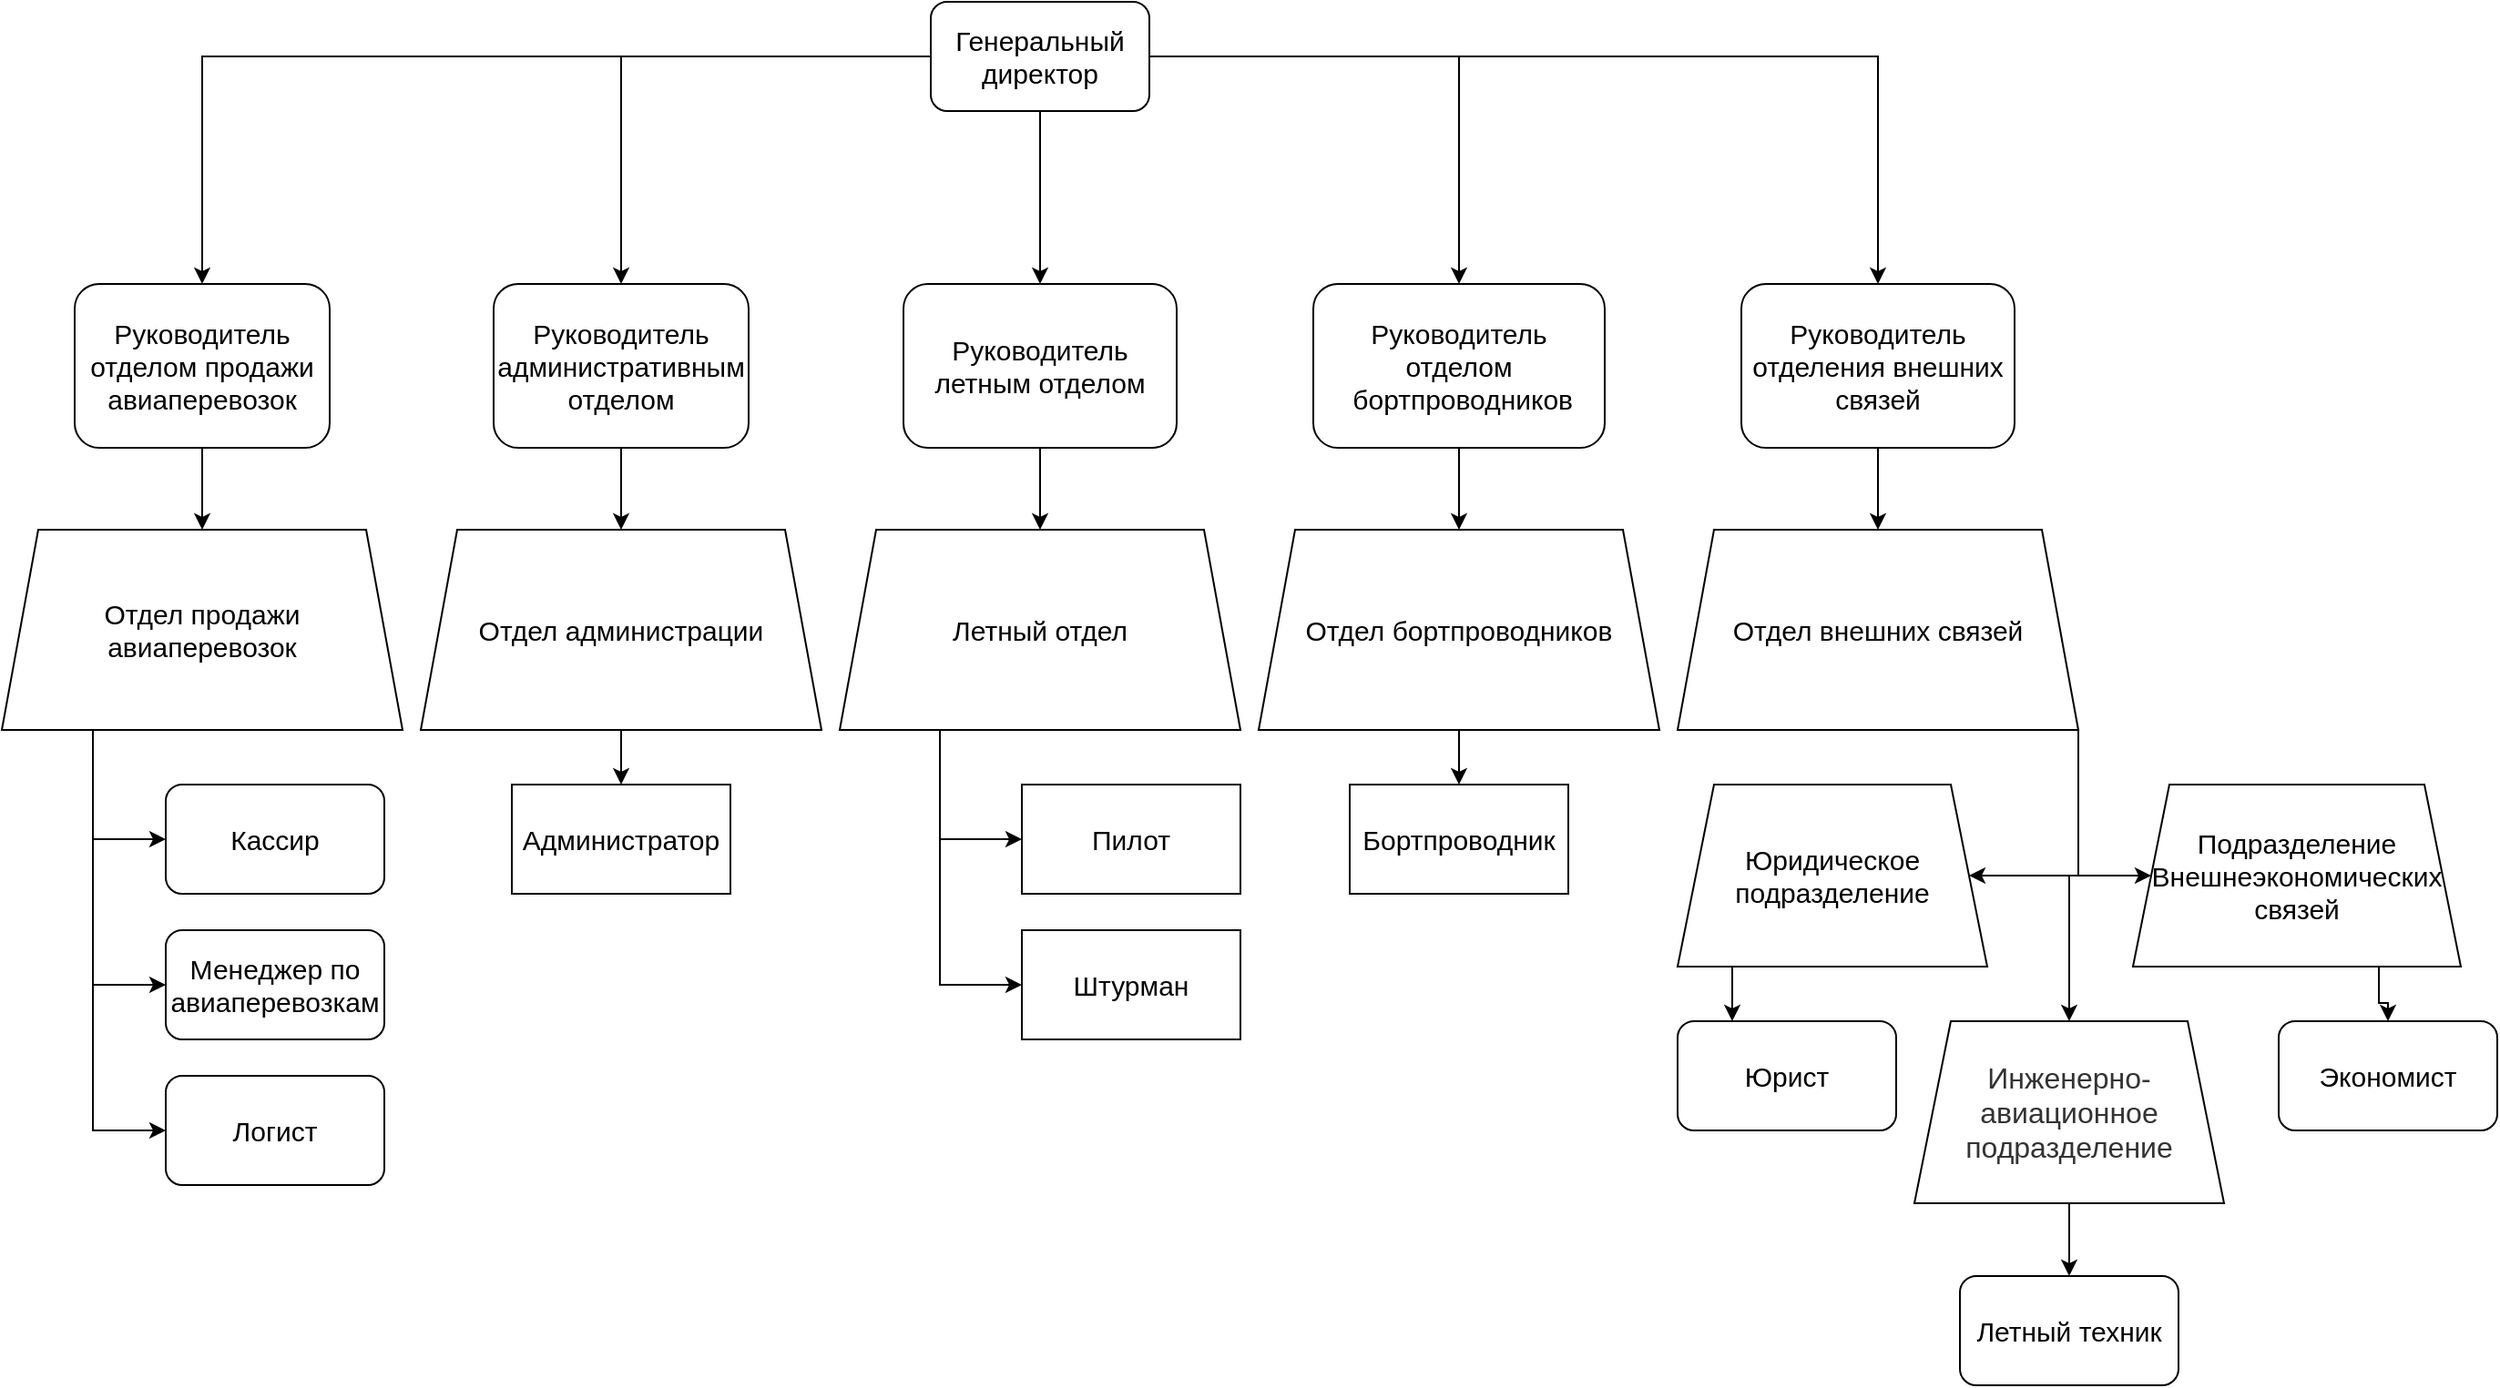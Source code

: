 <mxfile version="18.0.6" type="github">
  <diagram name="Page-1" id="97916047-d0de-89f5-080d-49f4d83e522f">
    <mxGraphModel dx="2062" dy="1149" grid="1" gridSize="10" guides="1" tooltips="1" connect="1" arrows="1" fold="1" page="1" pageScale="1.5" pageWidth="1169" pageHeight="827" background="none" math="0" shadow="0">
      <root>
        <mxCell id="0" />
        <mxCell id="1" parent="0" />
        <mxCell id="-T22v1vM4pec5ZSHBmMc-65" style="edgeStyle=orthogonalEdgeStyle;rounded=0;orthogonalLoop=1;jettySize=auto;html=1;entryX=0.5;entryY=0;entryDx=0;entryDy=0;fontSize=15;" edge="1" parent="1" source="-T22v1vM4pec5ZSHBmMc-55" target="-T22v1vM4pec5ZSHBmMc-63">
          <mxGeometry relative="1" as="geometry" />
        </mxCell>
        <mxCell id="-T22v1vM4pec5ZSHBmMc-66" style="edgeStyle=orthogonalEdgeStyle;rounded=0;orthogonalLoop=1;jettySize=auto;html=1;entryX=0.5;entryY=0;entryDx=0;entryDy=0;fontSize=15;" edge="1" parent="1" source="-T22v1vM4pec5ZSHBmMc-55" target="-T22v1vM4pec5ZSHBmMc-58">
          <mxGeometry relative="1" as="geometry" />
        </mxCell>
        <mxCell id="-T22v1vM4pec5ZSHBmMc-67" style="edgeStyle=orthogonalEdgeStyle;rounded=0;orthogonalLoop=1;jettySize=auto;html=1;entryX=0.5;entryY=0;entryDx=0;entryDy=0;fontSize=15;" edge="1" parent="1" source="-T22v1vM4pec5ZSHBmMc-55" target="-T22v1vM4pec5ZSHBmMc-61">
          <mxGeometry relative="1" as="geometry" />
        </mxCell>
        <mxCell id="-T22v1vM4pec5ZSHBmMc-68" style="edgeStyle=orthogonalEdgeStyle;rounded=0;orthogonalLoop=1;jettySize=auto;html=1;fontSize=15;" edge="1" parent="1" source="-T22v1vM4pec5ZSHBmMc-55" target="-T22v1vM4pec5ZSHBmMc-62">
          <mxGeometry relative="1" as="geometry" />
        </mxCell>
        <mxCell id="-T22v1vM4pec5ZSHBmMc-86" style="edgeStyle=orthogonalEdgeStyle;rounded=0;orthogonalLoop=1;jettySize=auto;html=1;fontSize=15;" edge="1" parent="1" source="-T22v1vM4pec5ZSHBmMc-55" target="-T22v1vM4pec5ZSHBmMc-83">
          <mxGeometry relative="1" as="geometry" />
        </mxCell>
        <mxCell id="-T22v1vM4pec5ZSHBmMc-55" value="&lt;font style=&quot;font-size: 15px;&quot;&gt;Генеральный директор&lt;/font&gt;" style="rounded=1;whiteSpace=wrap;html=1;" vertex="1" parent="1">
          <mxGeometry x="790" y="40" width="120" height="60" as="geometry" />
        </mxCell>
        <mxCell id="-T22v1vM4pec5ZSHBmMc-72" value="" style="edgeStyle=orthogonalEdgeStyle;rounded=0;orthogonalLoop=1;jettySize=auto;html=1;fontSize=15;" edge="1" parent="1" source="-T22v1vM4pec5ZSHBmMc-58" target="-T22v1vM4pec5ZSHBmMc-71">
          <mxGeometry relative="1" as="geometry" />
        </mxCell>
        <mxCell id="-T22v1vM4pec5ZSHBmMc-58" value="&lt;font style=&quot;font-size: 15px;&quot;&gt;Руководитель административным отделом&lt;/font&gt;" style="rounded=1;whiteSpace=wrap;html=1;" vertex="1" parent="1">
          <mxGeometry x="550" y="195" width="140" height="90" as="geometry" />
        </mxCell>
        <mxCell id="-T22v1vM4pec5ZSHBmMc-74" value="" style="edgeStyle=orthogonalEdgeStyle;rounded=0;orthogonalLoop=1;jettySize=auto;html=1;fontSize=15;" edge="1" parent="1" source="-T22v1vM4pec5ZSHBmMc-61" target="-T22v1vM4pec5ZSHBmMc-73">
          <mxGeometry relative="1" as="geometry" />
        </mxCell>
        <mxCell id="-T22v1vM4pec5ZSHBmMc-61" value="Руководитель летным отделом" style="rounded=1;whiteSpace=wrap;html=1;fontSize=15;" vertex="1" parent="1">
          <mxGeometry x="775" y="195" width="150" height="90" as="geometry" />
        </mxCell>
        <mxCell id="-T22v1vM4pec5ZSHBmMc-76" value="" style="edgeStyle=orthogonalEdgeStyle;rounded=0;orthogonalLoop=1;jettySize=auto;html=1;fontSize=15;" edge="1" parent="1" source="-T22v1vM4pec5ZSHBmMc-62" target="-T22v1vM4pec5ZSHBmMc-75">
          <mxGeometry relative="1" as="geometry" />
        </mxCell>
        <mxCell id="-T22v1vM4pec5ZSHBmMc-62" value="Руководитель отделом&lt;br&gt;&amp;nbsp;бортпроводников" style="rounded=1;whiteSpace=wrap;html=1;fontSize=15;" vertex="1" parent="1">
          <mxGeometry x="1000" y="195" width="160" height="90" as="geometry" />
        </mxCell>
        <mxCell id="-T22v1vM4pec5ZSHBmMc-70" value="" style="edgeStyle=orthogonalEdgeStyle;rounded=0;orthogonalLoop=1;jettySize=auto;html=1;fontSize=15;" edge="1" parent="1" source="-T22v1vM4pec5ZSHBmMc-63" target="-T22v1vM4pec5ZSHBmMc-69">
          <mxGeometry relative="1" as="geometry" />
        </mxCell>
        <mxCell id="-T22v1vM4pec5ZSHBmMc-63" value="Руководитель отделом продажи авиаперевозок" style="rounded=1;whiteSpace=wrap;html=1;fontSize=15;" vertex="1" parent="1">
          <mxGeometry x="320" y="195" width="140" height="90" as="geometry" />
        </mxCell>
        <mxCell id="-T22v1vM4pec5ZSHBmMc-91" value="" style="edgeStyle=orthogonalEdgeStyle;rounded=0;orthogonalLoop=1;jettySize=auto;html=1;fontSize=15;" edge="1" parent="1" source="-T22v1vM4pec5ZSHBmMc-69" target="-T22v1vM4pec5ZSHBmMc-79">
          <mxGeometry relative="1" as="geometry">
            <Array as="points">
              <mxPoint x="330" y="500" />
            </Array>
          </mxGeometry>
        </mxCell>
        <mxCell id="-T22v1vM4pec5ZSHBmMc-109" style="edgeStyle=orthogonalEdgeStyle;rounded=0;orthogonalLoop=1;jettySize=auto;html=1;exitX=0.25;exitY=1;exitDx=0;exitDy=0;entryX=0;entryY=0.5;entryDx=0;entryDy=0;fontSize=15;" edge="1" parent="1" source="-T22v1vM4pec5ZSHBmMc-69" target="-T22v1vM4pec5ZSHBmMc-108">
          <mxGeometry relative="1" as="geometry">
            <Array as="points">
              <mxPoint x="330" y="440" />
              <mxPoint x="330" y="580" />
            </Array>
          </mxGeometry>
        </mxCell>
        <mxCell id="-T22v1vM4pec5ZSHBmMc-111" style="edgeStyle=orthogonalEdgeStyle;rounded=0;orthogonalLoop=1;jettySize=auto;html=1;exitX=0.25;exitY=1;exitDx=0;exitDy=0;entryX=0;entryY=0.5;entryDx=0;entryDy=0;fontSize=15;" edge="1" parent="1" source="-T22v1vM4pec5ZSHBmMc-69" target="-T22v1vM4pec5ZSHBmMc-110">
          <mxGeometry relative="1" as="geometry">
            <Array as="points">
              <mxPoint x="330" y="440" />
              <mxPoint x="330" y="660" />
            </Array>
          </mxGeometry>
        </mxCell>
        <mxCell id="-T22v1vM4pec5ZSHBmMc-69" value="&lt;span style=&quot;&quot;&gt;Отдел продажи &lt;br&gt;авиаперевозок&lt;/span&gt;" style="shape=trapezoid;perimeter=trapezoidPerimeter;whiteSpace=wrap;html=1;fixedSize=1;fontSize=15;" vertex="1" parent="1">
          <mxGeometry x="280" y="330" width="220" height="110" as="geometry" />
        </mxCell>
        <mxCell id="-T22v1vM4pec5ZSHBmMc-92" value="" style="edgeStyle=orthogonalEdgeStyle;rounded=0;orthogonalLoop=1;jettySize=auto;html=1;fontSize=15;" edge="1" parent="1" source="-T22v1vM4pec5ZSHBmMc-71" target="-T22v1vM4pec5ZSHBmMc-80">
          <mxGeometry relative="1" as="geometry" />
        </mxCell>
        <mxCell id="-T22v1vM4pec5ZSHBmMc-71" value="&lt;span style=&quot;&quot;&gt;Отдел администрации&lt;/span&gt;" style="shape=trapezoid;perimeter=trapezoidPerimeter;whiteSpace=wrap;html=1;fixedSize=1;fontSize=15;" vertex="1" parent="1">
          <mxGeometry x="510" y="330" width="220" height="110" as="geometry" />
        </mxCell>
        <mxCell id="-T22v1vM4pec5ZSHBmMc-113" style="edgeStyle=orthogonalEdgeStyle;rounded=0;orthogonalLoop=1;jettySize=auto;html=1;exitX=0.25;exitY=1;exitDx=0;exitDy=0;entryX=0;entryY=0.5;entryDx=0;entryDy=0;fontSize=15;" edge="1" parent="1" source="-T22v1vM4pec5ZSHBmMc-73" target="-T22v1vM4pec5ZSHBmMc-81">
          <mxGeometry relative="1" as="geometry" />
        </mxCell>
        <mxCell id="-T22v1vM4pec5ZSHBmMc-114" style="edgeStyle=orthogonalEdgeStyle;rounded=0;orthogonalLoop=1;jettySize=auto;html=1;exitX=0.25;exitY=1;exitDx=0;exitDy=0;entryX=0;entryY=0.5;entryDx=0;entryDy=0;fontSize=15;" edge="1" parent="1" source="-T22v1vM4pec5ZSHBmMc-73" target="-T22v1vM4pec5ZSHBmMc-112">
          <mxGeometry relative="1" as="geometry" />
        </mxCell>
        <mxCell id="-T22v1vM4pec5ZSHBmMc-73" value="&lt;span style=&quot;&quot;&gt;Летный отдел&lt;br&gt;&lt;/span&gt;" style="shape=trapezoid;perimeter=trapezoidPerimeter;whiteSpace=wrap;html=1;fixedSize=1;fontSize=15;" vertex="1" parent="1">
          <mxGeometry x="740" y="330" width="220" height="110" as="geometry" />
        </mxCell>
        <mxCell id="-T22v1vM4pec5ZSHBmMc-95" value="" style="edgeStyle=orthogonalEdgeStyle;rounded=0;orthogonalLoop=1;jettySize=auto;html=1;fontSize=15;" edge="1" parent="1" source="-T22v1vM4pec5ZSHBmMc-75" target="-T22v1vM4pec5ZSHBmMc-82">
          <mxGeometry relative="1" as="geometry" />
        </mxCell>
        <mxCell id="-T22v1vM4pec5ZSHBmMc-75" value="&lt;span style=&quot;&quot;&gt;Отдел бортпроводников&lt;br&gt;&lt;/span&gt;" style="shape=trapezoid;perimeter=trapezoidPerimeter;whiteSpace=wrap;html=1;fixedSize=1;fontSize=15;" vertex="1" parent="1">
          <mxGeometry x="970" y="330" width="220" height="110" as="geometry" />
        </mxCell>
        <mxCell id="-T22v1vM4pec5ZSHBmMc-79" value="Кассир" style="rounded=1;whiteSpace=wrap;html=1;fontSize=15;" vertex="1" parent="1">
          <mxGeometry x="370" y="470" width="120" height="60" as="geometry" />
        </mxCell>
        <mxCell id="-T22v1vM4pec5ZSHBmMc-80" value="Администратор" style="rounded=0;whiteSpace=wrap;html=1;fontSize=15;" vertex="1" parent="1">
          <mxGeometry x="560" y="470" width="120" height="60" as="geometry" />
        </mxCell>
        <mxCell id="-T22v1vM4pec5ZSHBmMc-81" value="Пилот" style="rounded=0;whiteSpace=wrap;html=1;fontSize=15;" vertex="1" parent="1">
          <mxGeometry x="840" y="470" width="120" height="60" as="geometry" />
        </mxCell>
        <mxCell id="-T22v1vM4pec5ZSHBmMc-82" value="Бортпроводник" style="rounded=0;whiteSpace=wrap;html=1;fontSize=15;" vertex="1" parent="1">
          <mxGeometry x="1020" y="470" width="120" height="60" as="geometry" />
        </mxCell>
        <mxCell id="-T22v1vM4pec5ZSHBmMc-85" value="" style="edgeStyle=orthogonalEdgeStyle;rounded=0;orthogonalLoop=1;jettySize=auto;html=1;fontSize=15;" edge="1" parent="1" source="-T22v1vM4pec5ZSHBmMc-83" target="-T22v1vM4pec5ZSHBmMc-84">
          <mxGeometry relative="1" as="geometry" />
        </mxCell>
        <mxCell id="-T22v1vM4pec5ZSHBmMc-83" value="Руководитель отделения внешних связей" style="rounded=1;whiteSpace=wrap;html=1;fontSize=15;" vertex="1" parent="1">
          <mxGeometry x="1235" y="195" width="150" height="90" as="geometry" />
        </mxCell>
        <mxCell id="-T22v1vM4pec5ZSHBmMc-98" style="edgeStyle=orthogonalEdgeStyle;rounded=0;orthogonalLoop=1;jettySize=auto;html=1;exitX=1;exitY=1;exitDx=0;exitDy=0;entryX=1;entryY=0.5;entryDx=0;entryDy=0;fontSize=15;" edge="1" parent="1" source="-T22v1vM4pec5ZSHBmMc-84" target="-T22v1vM4pec5ZSHBmMc-88">
          <mxGeometry relative="1" as="geometry">
            <Array as="points">
              <mxPoint x="1420" y="520" />
            </Array>
          </mxGeometry>
        </mxCell>
        <mxCell id="-T22v1vM4pec5ZSHBmMc-100" style="edgeStyle=orthogonalEdgeStyle;rounded=0;orthogonalLoop=1;jettySize=auto;html=1;exitX=1;exitY=1;exitDx=0;exitDy=0;entryX=0;entryY=0.5;entryDx=0;entryDy=0;fontSize=15;" edge="1" parent="1" source="-T22v1vM4pec5ZSHBmMc-84" target="-T22v1vM4pec5ZSHBmMc-90">
          <mxGeometry relative="1" as="geometry">
            <Array as="points">
              <mxPoint x="1420" y="520" />
            </Array>
          </mxGeometry>
        </mxCell>
        <mxCell id="-T22v1vM4pec5ZSHBmMc-101" style="edgeStyle=orthogonalEdgeStyle;rounded=0;orthogonalLoop=1;jettySize=auto;html=1;exitX=1;exitY=1;exitDx=0;exitDy=0;entryX=0.5;entryY=0;entryDx=0;entryDy=0;fontSize=15;" edge="1" parent="1" source="-T22v1vM4pec5ZSHBmMc-84" target="-T22v1vM4pec5ZSHBmMc-89">
          <mxGeometry relative="1" as="geometry" />
        </mxCell>
        <mxCell id="-T22v1vM4pec5ZSHBmMc-84" value="&lt;span style=&quot;&quot;&gt;Отдел&amp;nbsp;&lt;/span&gt;внешних связей&lt;span style=&quot;&quot;&gt;&lt;br&gt;&lt;/span&gt;" style="shape=trapezoid;perimeter=trapezoidPerimeter;whiteSpace=wrap;html=1;fixedSize=1;fontSize=15;" vertex="1" parent="1">
          <mxGeometry x="1200" y="330" width="220" height="110" as="geometry" />
        </mxCell>
        <mxCell id="-T22v1vM4pec5ZSHBmMc-103" style="edgeStyle=orthogonalEdgeStyle;rounded=0;orthogonalLoop=1;jettySize=auto;html=1;exitX=0.25;exitY=1;exitDx=0;exitDy=0;entryX=0.25;entryY=0;entryDx=0;entryDy=0;fontSize=15;" edge="1" parent="1" source="-T22v1vM4pec5ZSHBmMc-88" target="-T22v1vM4pec5ZSHBmMc-102">
          <mxGeometry relative="1" as="geometry" />
        </mxCell>
        <mxCell id="-T22v1vM4pec5ZSHBmMc-88" value="Юридическое&lt;br&gt;подразделение" style="shape=trapezoid;perimeter=trapezoidPerimeter;whiteSpace=wrap;html=1;fixedSize=1;fontSize=15;" vertex="1" parent="1">
          <mxGeometry x="1200" y="470" width="170" height="100" as="geometry" />
        </mxCell>
        <mxCell id="-T22v1vM4pec5ZSHBmMc-107" value="" style="edgeStyle=orthogonalEdgeStyle;rounded=0;orthogonalLoop=1;jettySize=auto;html=1;fontSize=15;" edge="1" parent="1" source="-T22v1vM4pec5ZSHBmMc-89" target="-T22v1vM4pec5ZSHBmMc-106">
          <mxGeometry relative="1" as="geometry" />
        </mxCell>
        <mxCell id="-T22v1vM4pec5ZSHBmMc-89" value="&lt;span style=&quot;color: rgb(51, 51, 51); font-family: &amp;quot;YS Text&amp;quot;, Arial, Helvetica, sans-serif; font-size: 16px; text-align: start; background-color: rgb(255, 255, 255);&quot;&gt;Инженерно-авиационное&lt;br&gt;подразделение&lt;br&gt;&lt;/span&gt;" style="shape=trapezoid;perimeter=trapezoidPerimeter;whiteSpace=wrap;html=1;fixedSize=1;fontSize=15;" vertex="1" parent="1">
          <mxGeometry x="1330" y="600" width="170" height="100" as="geometry" />
        </mxCell>
        <mxCell id="-T22v1vM4pec5ZSHBmMc-105" style="edgeStyle=orthogonalEdgeStyle;rounded=0;orthogonalLoop=1;jettySize=auto;html=1;exitX=0.75;exitY=1;exitDx=0;exitDy=0;fontSize=15;" edge="1" parent="1" source="-T22v1vM4pec5ZSHBmMc-90" target="-T22v1vM4pec5ZSHBmMc-104">
          <mxGeometry relative="1" as="geometry" />
        </mxCell>
        <mxCell id="-T22v1vM4pec5ZSHBmMc-90" value="Подразделение&lt;br&gt;Внешнеэкономических связей" style="shape=trapezoid;perimeter=trapezoidPerimeter;whiteSpace=wrap;html=1;fixedSize=1;fontSize=15;" vertex="1" parent="1">
          <mxGeometry x="1450" y="470" width="180" height="100" as="geometry" />
        </mxCell>
        <mxCell id="-T22v1vM4pec5ZSHBmMc-102" value="Юрист" style="rounded=1;whiteSpace=wrap;html=1;fontSize=15;" vertex="1" parent="1">
          <mxGeometry x="1200" y="600" width="120" height="60" as="geometry" />
        </mxCell>
        <mxCell id="-T22v1vM4pec5ZSHBmMc-104" value="Экономист" style="rounded=1;whiteSpace=wrap;html=1;fontSize=15;" vertex="1" parent="1">
          <mxGeometry x="1530" y="600" width="120" height="60" as="geometry" />
        </mxCell>
        <mxCell id="-T22v1vM4pec5ZSHBmMc-106" value="Летный техник" style="rounded=1;whiteSpace=wrap;html=1;fontSize=15;" vertex="1" parent="1">
          <mxGeometry x="1355" y="740" width="120" height="60" as="geometry" />
        </mxCell>
        <mxCell id="-T22v1vM4pec5ZSHBmMc-108" value="Менеджер по авиаперевозкам" style="rounded=1;whiteSpace=wrap;html=1;fontSize=15;" vertex="1" parent="1">
          <mxGeometry x="370" y="550" width="120" height="60" as="geometry" />
        </mxCell>
        <mxCell id="-T22v1vM4pec5ZSHBmMc-110" value="Логист" style="rounded=1;whiteSpace=wrap;html=1;fontSize=15;" vertex="1" parent="1">
          <mxGeometry x="370" y="630" width="120" height="60" as="geometry" />
        </mxCell>
        <mxCell id="-T22v1vM4pec5ZSHBmMc-112" value="Штурман" style="rounded=0;whiteSpace=wrap;html=1;fontSize=15;" vertex="1" parent="1">
          <mxGeometry x="840" y="550" width="120" height="60" as="geometry" />
        </mxCell>
      </root>
    </mxGraphModel>
  </diagram>
</mxfile>

